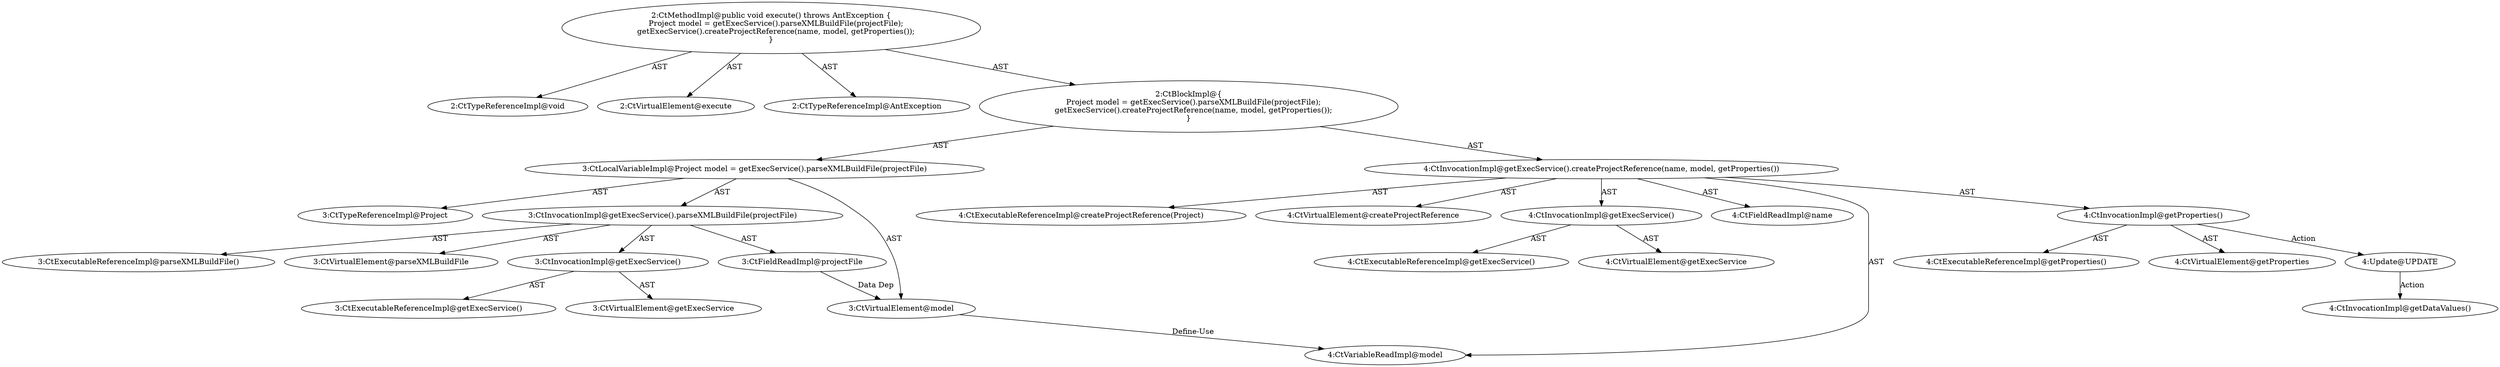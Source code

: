 digraph "execute#?" {
0 [label="2:CtTypeReferenceImpl@void" shape=ellipse]
1 [label="2:CtVirtualElement@execute" shape=ellipse]
2 [label="2:CtTypeReferenceImpl@AntException" shape=ellipse]
3 [label="3:CtTypeReferenceImpl@Project" shape=ellipse]
4 [label="3:CtExecutableReferenceImpl@parseXMLBuildFile()" shape=ellipse]
5 [label="3:CtVirtualElement@parseXMLBuildFile" shape=ellipse]
6 [label="3:CtExecutableReferenceImpl@getExecService()" shape=ellipse]
7 [label="3:CtVirtualElement@getExecService" shape=ellipse]
8 [label="3:CtInvocationImpl@getExecService()" shape=ellipse]
9 [label="3:CtFieldReadImpl@projectFile" shape=ellipse]
10 [label="3:CtInvocationImpl@getExecService().parseXMLBuildFile(projectFile)" shape=ellipse]
11 [label="3:CtVirtualElement@model" shape=ellipse]
12 [label="3:CtLocalVariableImpl@Project model = getExecService().parseXMLBuildFile(projectFile)" shape=ellipse]
13 [label="4:CtExecutableReferenceImpl@createProjectReference(Project)" shape=ellipse]
14 [label="4:CtVirtualElement@createProjectReference" shape=ellipse]
15 [label="4:CtExecutableReferenceImpl@getExecService()" shape=ellipse]
16 [label="4:CtVirtualElement@getExecService" shape=ellipse]
17 [label="4:CtInvocationImpl@getExecService()" shape=ellipse]
18 [label="4:CtFieldReadImpl@name" shape=ellipse]
19 [label="4:CtVariableReadImpl@model" shape=ellipse]
20 [label="4:CtExecutableReferenceImpl@getProperties()" shape=ellipse]
21 [label="4:CtVirtualElement@getProperties" shape=ellipse]
22 [label="4:CtInvocationImpl@getProperties()" shape=ellipse]
23 [label="4:CtInvocationImpl@getExecService().createProjectReference(name, model, getProperties())" shape=ellipse]
24 [label="2:CtBlockImpl@\{
    Project model = getExecService().parseXMLBuildFile(projectFile);
    getExecService().createProjectReference(name, model, getProperties());
\}" shape=ellipse]
25 [label="2:CtMethodImpl@public void execute() throws AntException \{
    Project model = getExecService().parseXMLBuildFile(projectFile);
    getExecService().createProjectReference(name, model, getProperties());
\}" shape=ellipse]
26 [label="4:Update@UPDATE" shape=ellipse]
27 [label="4:CtInvocationImpl@getDataValues()" shape=ellipse]
8 -> 7 [label="AST"];
8 -> 6 [label="AST"];
9 -> 11 [label="Data Dep"];
10 -> 5 [label="AST"];
10 -> 8 [label="AST"];
10 -> 4 [label="AST"];
10 -> 9 [label="AST"];
11 -> 19 [label="Define-Use"];
12 -> 11 [label="AST"];
12 -> 3 [label="AST"];
12 -> 10 [label="AST"];
17 -> 16 [label="AST"];
17 -> 15 [label="AST"];
22 -> 21 [label="AST"];
22 -> 20 [label="AST"];
22 -> 26 [label="Action"];
23 -> 14 [label="AST"];
23 -> 17 [label="AST"];
23 -> 13 [label="AST"];
23 -> 18 [label="AST"];
23 -> 19 [label="AST"];
23 -> 22 [label="AST"];
24 -> 12 [label="AST"];
24 -> 23 [label="AST"];
25 -> 1 [label="AST"];
25 -> 0 [label="AST"];
25 -> 2 [label="AST"];
25 -> 24 [label="AST"];
26 -> 27 [label="Action"];
}